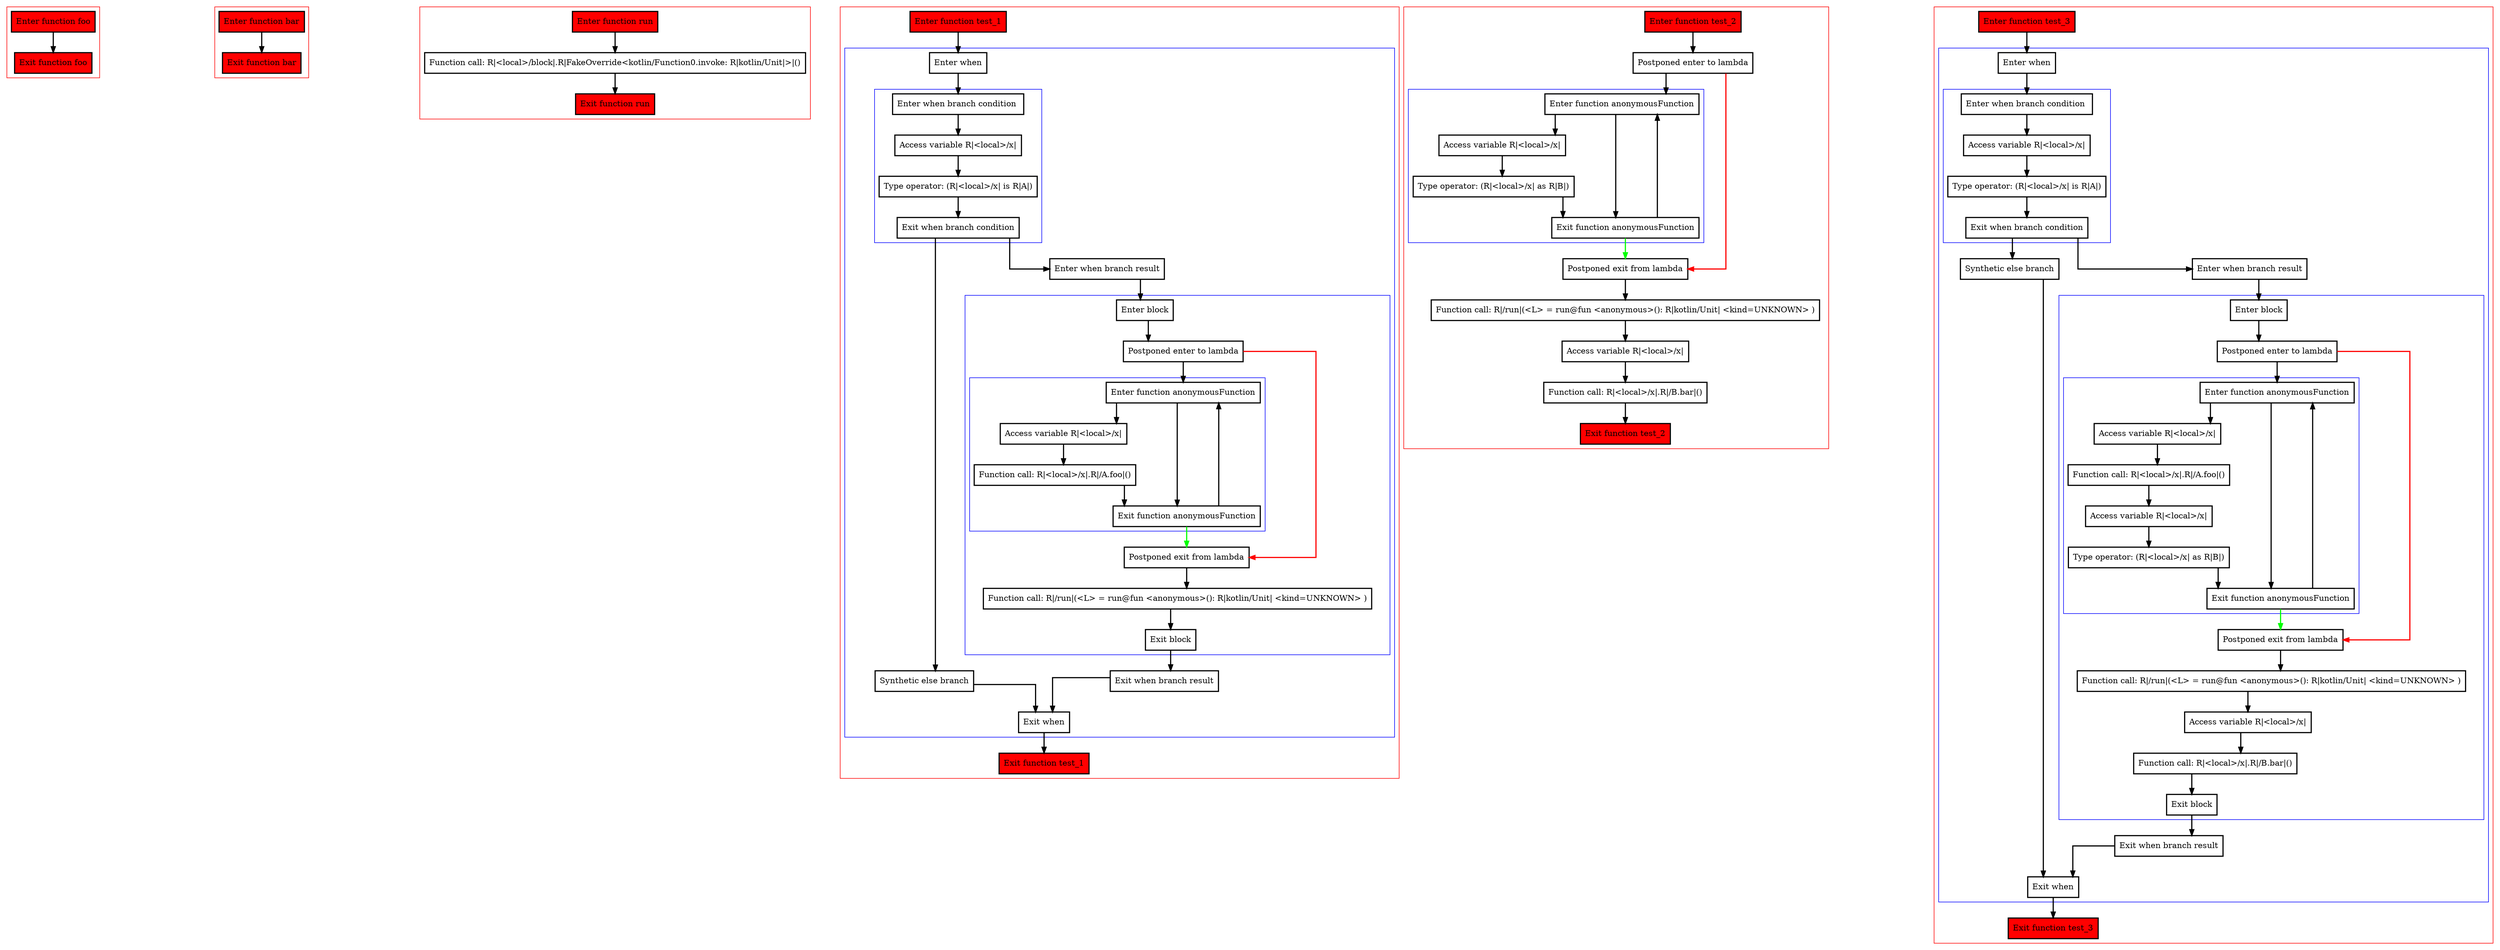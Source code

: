 digraph inPlaceLambdas_kt {
    graph [splines=ortho nodesep=3]
    node [shape=box penwidth=2]
    edge [penwidth=2]

    subgraph cluster_0 {
        color=red
        0 [label="Enter function foo" style="filled" fillcolor=red];
        1 [label="Exit function foo" style="filled" fillcolor=red];
    }

    0 -> {1};

    subgraph cluster_1 {
        color=red
        2 [label="Enter function bar" style="filled" fillcolor=red];
        3 [label="Exit function bar" style="filled" fillcolor=red];
    }

    2 -> {3};

    subgraph cluster_2 {
        color=red
        4 [label="Enter function run" style="filled" fillcolor=red];
        5 [label="Function call: R|<local>/block|.R|FakeOverride<kotlin/Function0.invoke: R|kotlin/Unit|>|()"];
        6 [label="Exit function run" style="filled" fillcolor=red];
    }

    4 -> {5};
    5 -> {6};

    subgraph cluster_3 {
        color=red
        7 [label="Enter function test_1" style="filled" fillcolor=red];
        subgraph cluster_4 {
            color=blue
            8 [label="Enter when"];
            subgraph cluster_5 {
                color=blue
                9 [label="Enter when branch condition "];
                10 [label="Access variable R|<local>/x|"];
                11 [label="Type operator: (R|<local>/x| is R|A|)"];
                12 [label="Exit when branch condition"];
            }
            13 [label="Synthetic else branch"];
            14 [label="Enter when branch result"];
            subgraph cluster_6 {
                color=blue
                15 [label="Enter block"];
                16 [label="Postponed enter to lambda"];
                subgraph cluster_7 {
                    color=blue
                    17 [label="Enter function anonymousFunction"];
                    18 [label="Access variable R|<local>/x|"];
                    19 [label="Function call: R|<local>/x|.R|/A.foo|()"];
                    20 [label="Exit function anonymousFunction"];
                }
                21 [label="Postponed exit from lambda"];
                22 [label="Function call: R|/run|(<L> = run@fun <anonymous>(): R|kotlin/Unit| <kind=UNKNOWN> )"];
                23 [label="Exit block"];
            }
            24 [label="Exit when branch result"];
            25 [label="Exit when"];
        }
        26 [label="Exit function test_1" style="filled" fillcolor=red];
    }

    7 -> {8};
    8 -> {9};
    9 -> {10};
    10 -> {11};
    11 -> {12};
    12 -> {14 13};
    13 -> {25};
    14 -> {15};
    15 -> {16};
    16 -> {17};
    16 -> {21} [color=red];
    17 -> {20 18};
    18 -> {19};
    19 -> {20};
    20 -> {17};
    20 -> {21} [color=green];
    21 -> {22};
    22 -> {23};
    23 -> {24};
    24 -> {25};
    25 -> {26};

    subgraph cluster_8 {
        color=red
        27 [label="Enter function test_2" style="filled" fillcolor=red];
        28 [label="Postponed enter to lambda"];
        subgraph cluster_9 {
            color=blue
            29 [label="Enter function anonymousFunction"];
            30 [label="Access variable R|<local>/x|"];
            31 [label="Type operator: (R|<local>/x| as R|B|)"];
            32 [label="Exit function anonymousFunction"];
        }
        33 [label="Postponed exit from lambda"];
        34 [label="Function call: R|/run|(<L> = run@fun <anonymous>(): R|kotlin/Unit| <kind=UNKNOWN> )"];
        35 [label="Access variable R|<local>/x|"];
        36 [label="Function call: R|<local>/x|.R|/B.bar|()"];
        37 [label="Exit function test_2" style="filled" fillcolor=red];
    }

    27 -> {28};
    28 -> {29};
    28 -> {33} [color=red];
    29 -> {32 30};
    30 -> {31};
    31 -> {32};
    32 -> {29};
    32 -> {33} [color=green];
    33 -> {34};
    34 -> {35};
    35 -> {36};
    36 -> {37};

    subgraph cluster_10 {
        color=red
        38 [label="Enter function test_3" style="filled" fillcolor=red];
        subgraph cluster_11 {
            color=blue
            39 [label="Enter when"];
            subgraph cluster_12 {
                color=blue
                40 [label="Enter when branch condition "];
                41 [label="Access variable R|<local>/x|"];
                42 [label="Type operator: (R|<local>/x| is R|A|)"];
                43 [label="Exit when branch condition"];
            }
            44 [label="Synthetic else branch"];
            45 [label="Enter when branch result"];
            subgraph cluster_13 {
                color=blue
                46 [label="Enter block"];
                47 [label="Postponed enter to lambda"];
                subgraph cluster_14 {
                    color=blue
                    48 [label="Enter function anonymousFunction"];
                    49 [label="Access variable R|<local>/x|"];
                    50 [label="Function call: R|<local>/x|.R|/A.foo|()"];
                    51 [label="Access variable R|<local>/x|"];
                    52 [label="Type operator: (R|<local>/x| as R|B|)"];
                    53 [label="Exit function anonymousFunction"];
                }
                54 [label="Postponed exit from lambda"];
                55 [label="Function call: R|/run|(<L> = run@fun <anonymous>(): R|kotlin/Unit| <kind=UNKNOWN> )"];
                56 [label="Access variable R|<local>/x|"];
                57 [label="Function call: R|<local>/x|.R|/B.bar|()"];
                58 [label="Exit block"];
            }
            59 [label="Exit when branch result"];
            60 [label="Exit when"];
        }
        61 [label="Exit function test_3" style="filled" fillcolor=red];
    }

    38 -> {39};
    39 -> {40};
    40 -> {41};
    41 -> {42};
    42 -> {43};
    43 -> {45 44};
    44 -> {60};
    45 -> {46};
    46 -> {47};
    47 -> {48};
    47 -> {54} [color=red];
    48 -> {53 49};
    49 -> {50};
    50 -> {51};
    51 -> {52};
    52 -> {53};
    53 -> {48};
    53 -> {54} [color=green];
    54 -> {55};
    55 -> {56};
    56 -> {57};
    57 -> {58};
    58 -> {59};
    59 -> {60};
    60 -> {61};

}
